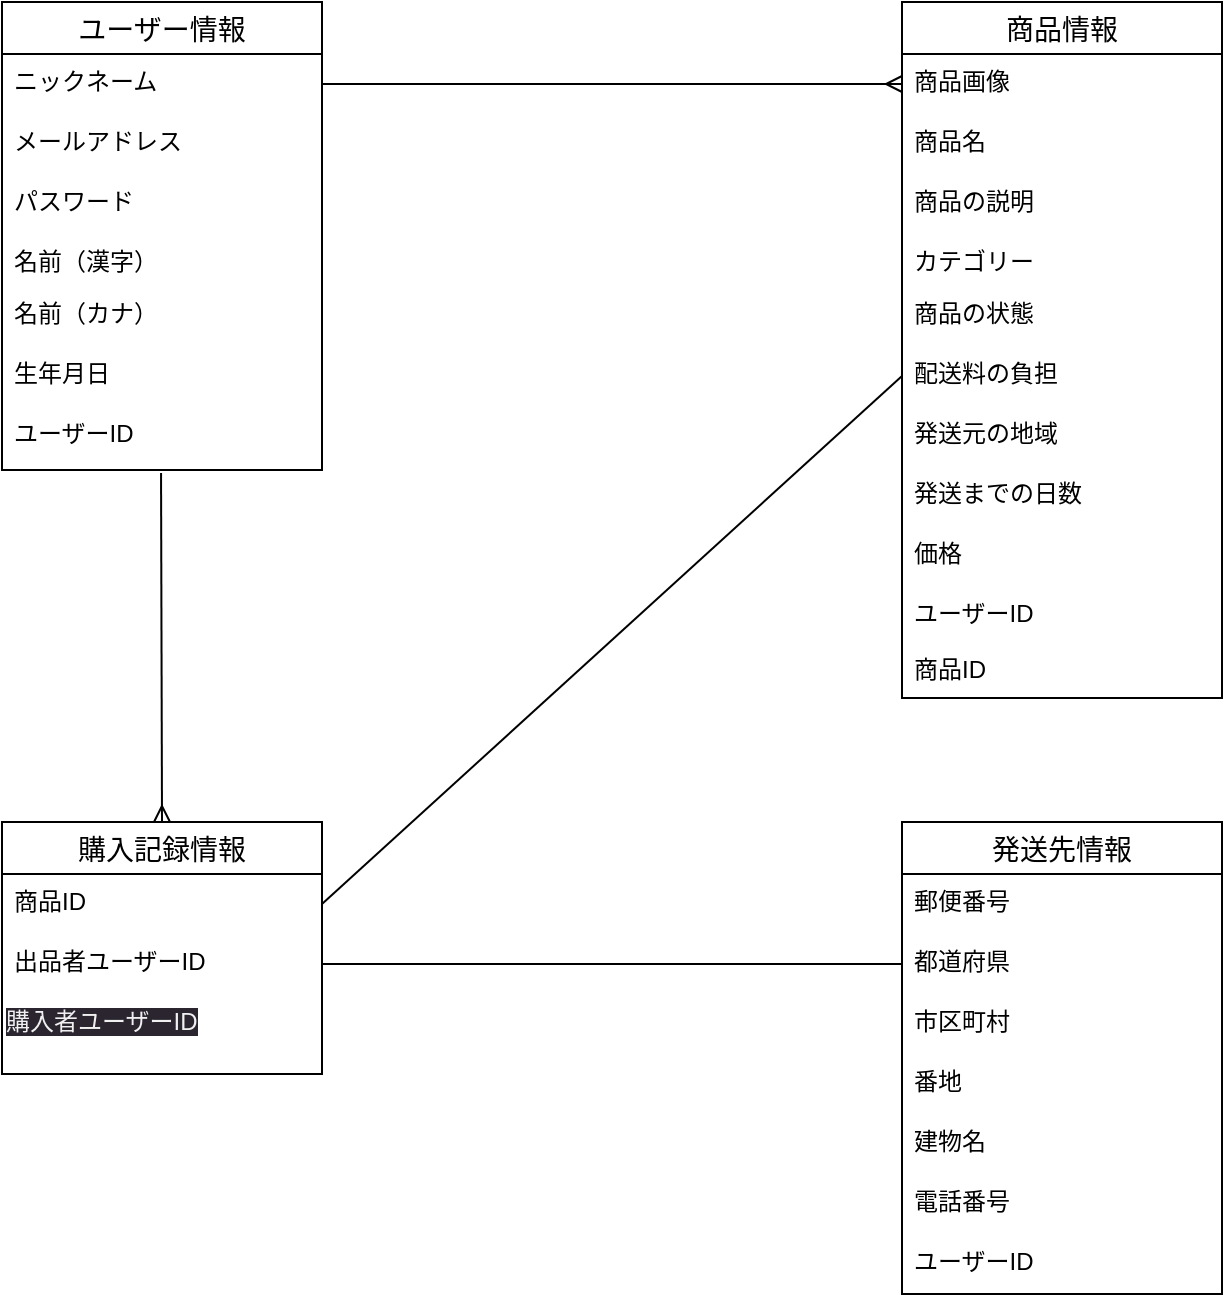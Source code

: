 <mxfile>
    <diagram id="pEiZ6D0m0Ub1ynNI3fgX" name="ページ1">
        <mxGraphModel dx="549" dy="513" grid="1" gridSize="10" guides="1" tooltips="1" connect="1" arrows="1" fold="1" page="1" pageScale="1" pageWidth="827" pageHeight="1169" math="0" shadow="0">
            <root>
                <mxCell id="0"/>
                <mxCell id="1" parent="0"/>
                <mxCell id="2" value="ユーザー情報" style="swimlane;fontStyle=0;childLayout=stackLayout;horizontal=1;startSize=26;horizontalStack=0;resizeParent=1;resizeParentMax=0;resizeLast=0;collapsible=1;marginBottom=0;align=center;fontSize=14;" vertex="1" parent="1">
                    <mxGeometry x="110" y="240" width="160" height="234" as="geometry"/>
                </mxCell>
                <mxCell id="3" value="ニックネーム" style="text;strokeColor=none;fillColor=none;spacingLeft=4;spacingRight=4;overflow=hidden;rotatable=0;points=[[0,0.5],[1,0.5]];portConstraint=eastwest;fontSize=12;" vertex="1" parent="2">
                    <mxGeometry y="26" width="160" height="30" as="geometry"/>
                </mxCell>
                <mxCell id="4" value="メールアドレス" style="text;strokeColor=none;fillColor=none;spacingLeft=4;spacingRight=4;overflow=hidden;rotatable=0;points=[[0,0.5],[1,0.5]];portConstraint=eastwest;fontSize=12;" vertex="1" parent="2">
                    <mxGeometry y="56" width="160" height="30" as="geometry"/>
                </mxCell>
                <mxCell id="5" value="パスワード" style="text;strokeColor=none;fillColor=none;spacingLeft=4;spacingRight=4;overflow=hidden;rotatable=0;points=[[0,0.5],[1,0.5]];portConstraint=eastwest;fontSize=12;" vertex="1" parent="2">
                    <mxGeometry y="86" width="160" height="30" as="geometry"/>
                </mxCell>
                <mxCell id="10" value="名前（漢字）" style="text;strokeColor=none;fillColor=none;spacingLeft=4;spacingRight=4;overflow=hidden;rotatable=0;points=[[0,0.5],[1,0.5]];portConstraint=eastwest;fontSize=12;" vertex="1" parent="2">
                    <mxGeometry y="116" width="160" height="26" as="geometry"/>
                </mxCell>
                <mxCell id="12" value="名前（カナ）" style="text;strokeColor=none;fillColor=none;spacingLeft=4;spacingRight=4;overflow=hidden;rotatable=0;points=[[0,0.5],[1,0.5]];portConstraint=eastwest;fontSize=12;" vertex="1" parent="2">
                    <mxGeometry y="142" width="160" height="30" as="geometry"/>
                </mxCell>
                <mxCell id="fQ7R81DNTZA4qFSTLazm-12" value="生年月日" style="text;strokeColor=none;fillColor=none;spacingLeft=4;spacingRight=4;overflow=hidden;rotatable=0;points=[[0,0.5],[1,0.5]];portConstraint=eastwest;fontSize=12;" vertex="1" parent="2">
                    <mxGeometry y="172" width="160" height="30" as="geometry"/>
                </mxCell>
                <mxCell id="fQ7R81DNTZA4qFSTLazm-52" value="ユーザーID" style="text;strokeColor=none;fillColor=none;spacingLeft=4;spacingRight=4;overflow=hidden;rotatable=0;points=[[0,0.5],[1,0.5]];portConstraint=eastwest;fontSize=12;" vertex="1" parent="2">
                    <mxGeometry y="202" width="160" height="32" as="geometry"/>
                </mxCell>
                <mxCell id="fQ7R81DNTZA4qFSTLazm-13" value="商品情報" style="swimlane;fontStyle=0;childLayout=stackLayout;horizontal=1;startSize=26;horizontalStack=0;resizeParent=1;resizeParentMax=0;resizeLast=0;collapsible=1;marginBottom=0;align=center;fontSize=14;" vertex="1" parent="1">
                    <mxGeometry x="560" y="240" width="160" height="348" as="geometry"/>
                </mxCell>
                <mxCell id="fQ7R81DNTZA4qFSTLazm-14" value="商品画像" style="text;strokeColor=none;fillColor=none;spacingLeft=4;spacingRight=4;overflow=hidden;rotatable=0;points=[[0,0.5],[1,0.5]];portConstraint=eastwest;fontSize=12;" vertex="1" parent="fQ7R81DNTZA4qFSTLazm-13">
                    <mxGeometry y="26" width="160" height="30" as="geometry"/>
                </mxCell>
                <mxCell id="fQ7R81DNTZA4qFSTLazm-15" value="商品名" style="text;strokeColor=none;fillColor=none;spacingLeft=4;spacingRight=4;overflow=hidden;rotatable=0;points=[[0,0.5],[1,0.5]];portConstraint=eastwest;fontSize=12;" vertex="1" parent="fQ7R81DNTZA4qFSTLazm-13">
                    <mxGeometry y="56" width="160" height="30" as="geometry"/>
                </mxCell>
                <mxCell id="fQ7R81DNTZA4qFSTLazm-16" value="商品の説明" style="text;strokeColor=none;fillColor=none;spacingLeft=4;spacingRight=4;overflow=hidden;rotatable=0;points=[[0,0.5],[1,0.5]];portConstraint=eastwest;fontSize=12;" vertex="1" parent="fQ7R81DNTZA4qFSTLazm-13">
                    <mxGeometry y="86" width="160" height="30" as="geometry"/>
                </mxCell>
                <mxCell id="fQ7R81DNTZA4qFSTLazm-17" value="カテゴリー" style="text;strokeColor=none;fillColor=none;spacingLeft=4;spacingRight=4;overflow=hidden;rotatable=0;points=[[0,0.5],[1,0.5]];portConstraint=eastwest;fontSize=12;" vertex="1" parent="fQ7R81DNTZA4qFSTLazm-13">
                    <mxGeometry y="116" width="160" height="26" as="geometry"/>
                </mxCell>
                <mxCell id="fQ7R81DNTZA4qFSTLazm-18" value="商品の状態" style="text;strokeColor=none;fillColor=none;spacingLeft=4;spacingRight=4;overflow=hidden;rotatable=0;points=[[0,0.5],[1,0.5]];portConstraint=eastwest;fontSize=12;" vertex="1" parent="fQ7R81DNTZA4qFSTLazm-13">
                    <mxGeometry y="142" width="160" height="30" as="geometry"/>
                </mxCell>
                <mxCell id="fQ7R81DNTZA4qFSTLazm-19" value="配送料の負担" style="text;strokeColor=none;fillColor=none;spacingLeft=4;spacingRight=4;overflow=hidden;rotatable=0;points=[[0,0.5],[1,0.5]];portConstraint=eastwest;fontSize=12;" vertex="1" parent="fQ7R81DNTZA4qFSTLazm-13">
                    <mxGeometry y="172" width="160" height="30" as="geometry"/>
                </mxCell>
                <mxCell id="fQ7R81DNTZA4qFSTLazm-21" value="発送元の地域" style="text;strokeColor=none;fillColor=none;spacingLeft=4;spacingRight=4;overflow=hidden;rotatable=0;points=[[0,0.5],[1,0.5]];portConstraint=eastwest;fontSize=12;" vertex="1" parent="fQ7R81DNTZA4qFSTLazm-13">
                    <mxGeometry y="202" width="160" height="30" as="geometry"/>
                </mxCell>
                <mxCell id="fQ7R81DNTZA4qFSTLazm-20" value="発送までの日数" style="text;strokeColor=none;fillColor=none;spacingLeft=4;spacingRight=4;overflow=hidden;rotatable=0;points=[[0,0.5],[1,0.5]];portConstraint=eastwest;fontSize=12;" vertex="1" parent="fQ7R81DNTZA4qFSTLazm-13">
                    <mxGeometry y="232" width="160" height="30" as="geometry"/>
                </mxCell>
                <mxCell id="fQ7R81DNTZA4qFSTLazm-34" value="価格" style="text;strokeColor=none;fillColor=none;spacingLeft=4;spacingRight=4;overflow=hidden;rotatable=0;points=[[0,0.5],[1,0.5]];portConstraint=eastwest;fontSize=12;" vertex="1" parent="fQ7R81DNTZA4qFSTLazm-13">
                    <mxGeometry y="262" width="160" height="30" as="geometry"/>
                </mxCell>
                <mxCell id="fQ7R81DNTZA4qFSTLazm-23" value="ユーザーID" style="text;strokeColor=none;fillColor=none;spacingLeft=4;spacingRight=4;overflow=hidden;rotatable=0;points=[[0,0.5],[1,0.5]];portConstraint=eastwest;fontSize=12;" vertex="1" parent="fQ7R81DNTZA4qFSTLazm-13">
                    <mxGeometry y="292" width="160" height="28" as="geometry"/>
                </mxCell>
                <mxCell id="fQ7R81DNTZA4qFSTLazm-53" value="商品ID" style="text;strokeColor=none;fillColor=none;spacingLeft=4;spacingRight=4;overflow=hidden;rotatable=0;points=[[0,0.5],[1,0.5]];portConstraint=eastwest;fontSize=12;" vertex="1" parent="fQ7R81DNTZA4qFSTLazm-13">
                    <mxGeometry y="320" width="160" height="28" as="geometry"/>
                </mxCell>
                <mxCell id="fQ7R81DNTZA4qFSTLazm-58" style="edgeStyle=none;html=1;exitX=0.5;exitY=0;exitDx=0;exitDy=0;endArrow=none;endFill=0;startArrow=ERmany;startFill=0;entryX=0.497;entryY=1.046;entryDx=0;entryDy=0;entryPerimeter=0;" edge="1" parent="1" source="fQ7R81DNTZA4qFSTLazm-35" target="fQ7R81DNTZA4qFSTLazm-52">
                    <mxGeometry relative="1" as="geometry">
                        <mxPoint x="190" y="480" as="targetPoint"/>
                    </mxGeometry>
                </mxCell>
                <mxCell id="fQ7R81DNTZA4qFSTLazm-35" value="購入記録情報" style="swimlane;fontStyle=0;childLayout=stackLayout;horizontal=1;startSize=26;horizontalStack=0;resizeParent=1;resizeParentMax=0;resizeLast=0;collapsible=1;marginBottom=0;align=center;fontSize=14;" vertex="1" parent="1">
                    <mxGeometry x="110" y="650" width="160" height="126" as="geometry"/>
                </mxCell>
                <mxCell id="fQ7R81DNTZA4qFSTLazm-36" value="商品ID" style="text;strokeColor=none;fillColor=none;spacingLeft=4;spacingRight=4;overflow=hidden;rotatable=0;points=[[0,0.5],[1,0.5]];portConstraint=eastwest;fontSize=12;" vertex="1" parent="fQ7R81DNTZA4qFSTLazm-35">
                    <mxGeometry y="26" width="160" height="30" as="geometry"/>
                </mxCell>
                <mxCell id="fQ7R81DNTZA4qFSTLazm-37" value="出品者ユーザーID" style="text;strokeColor=none;fillColor=none;spacingLeft=4;spacingRight=4;overflow=hidden;rotatable=0;points=[[0,0.5],[1,0.5]];portConstraint=eastwest;fontSize=12;" vertex="1" parent="fQ7R81DNTZA4qFSTLazm-35">
                    <mxGeometry y="56" width="160" height="30" as="geometry"/>
                </mxCell>
                <mxCell id="fQ7R81DNTZA4qFSTLazm-55" value="&lt;span style=&quot;color: rgb(240, 240, 240); font-family: Helvetica; font-size: 12px; font-style: normal; font-variant-ligatures: normal; font-variant-caps: normal; font-weight: 400; letter-spacing: normal; orphans: 2; text-align: left; text-indent: 0px; text-transform: none; widows: 2; word-spacing: 0px; -webkit-text-stroke-width: 0px; background-color: rgb(42, 37, 47); text-decoration-thickness: initial; text-decoration-style: initial; text-decoration-color: initial; float: none; display: inline !important;&quot;&gt;購入者ユーザーID&lt;/span&gt;" style="text;whiteSpace=wrap;html=1;" vertex="1" parent="fQ7R81DNTZA4qFSTLazm-35">
                    <mxGeometry y="86" width="160" height="40" as="geometry"/>
                </mxCell>
                <mxCell id="fQ7R81DNTZA4qFSTLazm-42" value="発送先情報" style="swimlane;fontStyle=0;childLayout=stackLayout;horizontal=1;startSize=26;horizontalStack=0;resizeParent=1;resizeParentMax=0;resizeLast=0;collapsible=1;marginBottom=0;align=center;fontSize=14;" vertex="1" parent="1">
                    <mxGeometry x="560" y="650" width="160" height="236" as="geometry"/>
                </mxCell>
                <mxCell id="fQ7R81DNTZA4qFSTLazm-43" value="郵便番号" style="text;strokeColor=none;fillColor=none;spacingLeft=4;spacingRight=4;overflow=hidden;rotatable=0;points=[[0,0.5],[1,0.5]];portConstraint=eastwest;fontSize=12;" vertex="1" parent="fQ7R81DNTZA4qFSTLazm-42">
                    <mxGeometry y="26" width="160" height="30" as="geometry"/>
                </mxCell>
                <mxCell id="fQ7R81DNTZA4qFSTLazm-44" value="都道府県" style="text;strokeColor=none;fillColor=none;spacingLeft=4;spacingRight=4;overflow=hidden;rotatable=0;points=[[0,0.5],[1,0.5]];portConstraint=eastwest;fontSize=12;" vertex="1" parent="fQ7R81DNTZA4qFSTLazm-42">
                    <mxGeometry y="56" width="160" height="30" as="geometry"/>
                </mxCell>
                <mxCell id="fQ7R81DNTZA4qFSTLazm-45" value="市区町村" style="text;strokeColor=none;fillColor=none;spacingLeft=4;spacingRight=4;overflow=hidden;rotatable=0;points=[[0,0.5],[1,0.5]];portConstraint=eastwest;fontSize=12;" vertex="1" parent="fQ7R81DNTZA4qFSTLazm-42">
                    <mxGeometry y="86" width="160" height="30" as="geometry"/>
                </mxCell>
                <mxCell id="fQ7R81DNTZA4qFSTLazm-46" value="番地" style="text;strokeColor=none;fillColor=none;spacingLeft=4;spacingRight=4;overflow=hidden;rotatable=0;points=[[0,0.5],[1,0.5]];portConstraint=eastwest;fontSize=12;" vertex="1" parent="fQ7R81DNTZA4qFSTLazm-42">
                    <mxGeometry y="116" width="160" height="30" as="geometry"/>
                </mxCell>
                <mxCell id="fQ7R81DNTZA4qFSTLazm-47" value="建物名" style="text;strokeColor=none;fillColor=none;spacingLeft=4;spacingRight=4;overflow=hidden;rotatable=0;points=[[0,0.5],[1,0.5]];portConstraint=eastwest;fontSize=12;" vertex="1" parent="fQ7R81DNTZA4qFSTLazm-42">
                    <mxGeometry y="146" width="160" height="30" as="geometry"/>
                </mxCell>
                <mxCell id="fQ7R81DNTZA4qFSTLazm-48" value="電話番号" style="text;strokeColor=none;fillColor=none;spacingLeft=4;spacingRight=4;overflow=hidden;rotatable=0;points=[[0,0.5],[1,0.5]];portConstraint=eastwest;fontSize=12;" vertex="1" parent="fQ7R81DNTZA4qFSTLazm-42">
                    <mxGeometry y="176" width="160" height="30" as="geometry"/>
                </mxCell>
                <mxCell id="fQ7R81DNTZA4qFSTLazm-54" value="ユーザーID" style="text;strokeColor=none;fillColor=none;spacingLeft=4;spacingRight=4;overflow=hidden;rotatable=0;points=[[0,0.5],[1,0.5]];portConstraint=eastwest;fontSize=12;" vertex="1" parent="fQ7R81DNTZA4qFSTLazm-42">
                    <mxGeometry y="206" width="160" height="30" as="geometry"/>
                </mxCell>
                <mxCell id="fQ7R81DNTZA4qFSTLazm-57" style="edgeStyle=none;html=1;exitX=1;exitY=0.5;exitDx=0;exitDy=0;entryX=0;entryY=0.5;entryDx=0;entryDy=0;endArrow=ERmany;endFill=0;" edge="1" parent="1" source="3" target="fQ7R81DNTZA4qFSTLazm-14">
                    <mxGeometry relative="1" as="geometry"/>
                </mxCell>
                <mxCell id="fQ7R81DNTZA4qFSTLazm-59" style="edgeStyle=none;html=1;exitX=1;exitY=0.5;exitDx=0;exitDy=0;startArrow=none;startFill=0;endArrow=none;endFill=0;entryX=0;entryY=0.5;entryDx=0;entryDy=0;" edge="1" parent="1" source="fQ7R81DNTZA4qFSTLazm-36" target="fQ7R81DNTZA4qFSTLazm-19">
                    <mxGeometry relative="1" as="geometry">
                        <mxPoint x="550" y="450" as="targetPoint"/>
                    </mxGeometry>
                </mxCell>
                <mxCell id="fQ7R81DNTZA4qFSTLazm-60" style="edgeStyle=none;html=1;exitX=1;exitY=0.5;exitDx=0;exitDy=0;entryX=0;entryY=0.5;entryDx=0;entryDy=0;startArrow=none;startFill=0;endArrow=none;endFill=0;" edge="1" parent="1" source="fQ7R81DNTZA4qFSTLazm-37" target="fQ7R81DNTZA4qFSTLazm-44">
                    <mxGeometry relative="1" as="geometry"/>
                </mxCell>
            </root>
        </mxGraphModel>
    </diagram>
</mxfile>